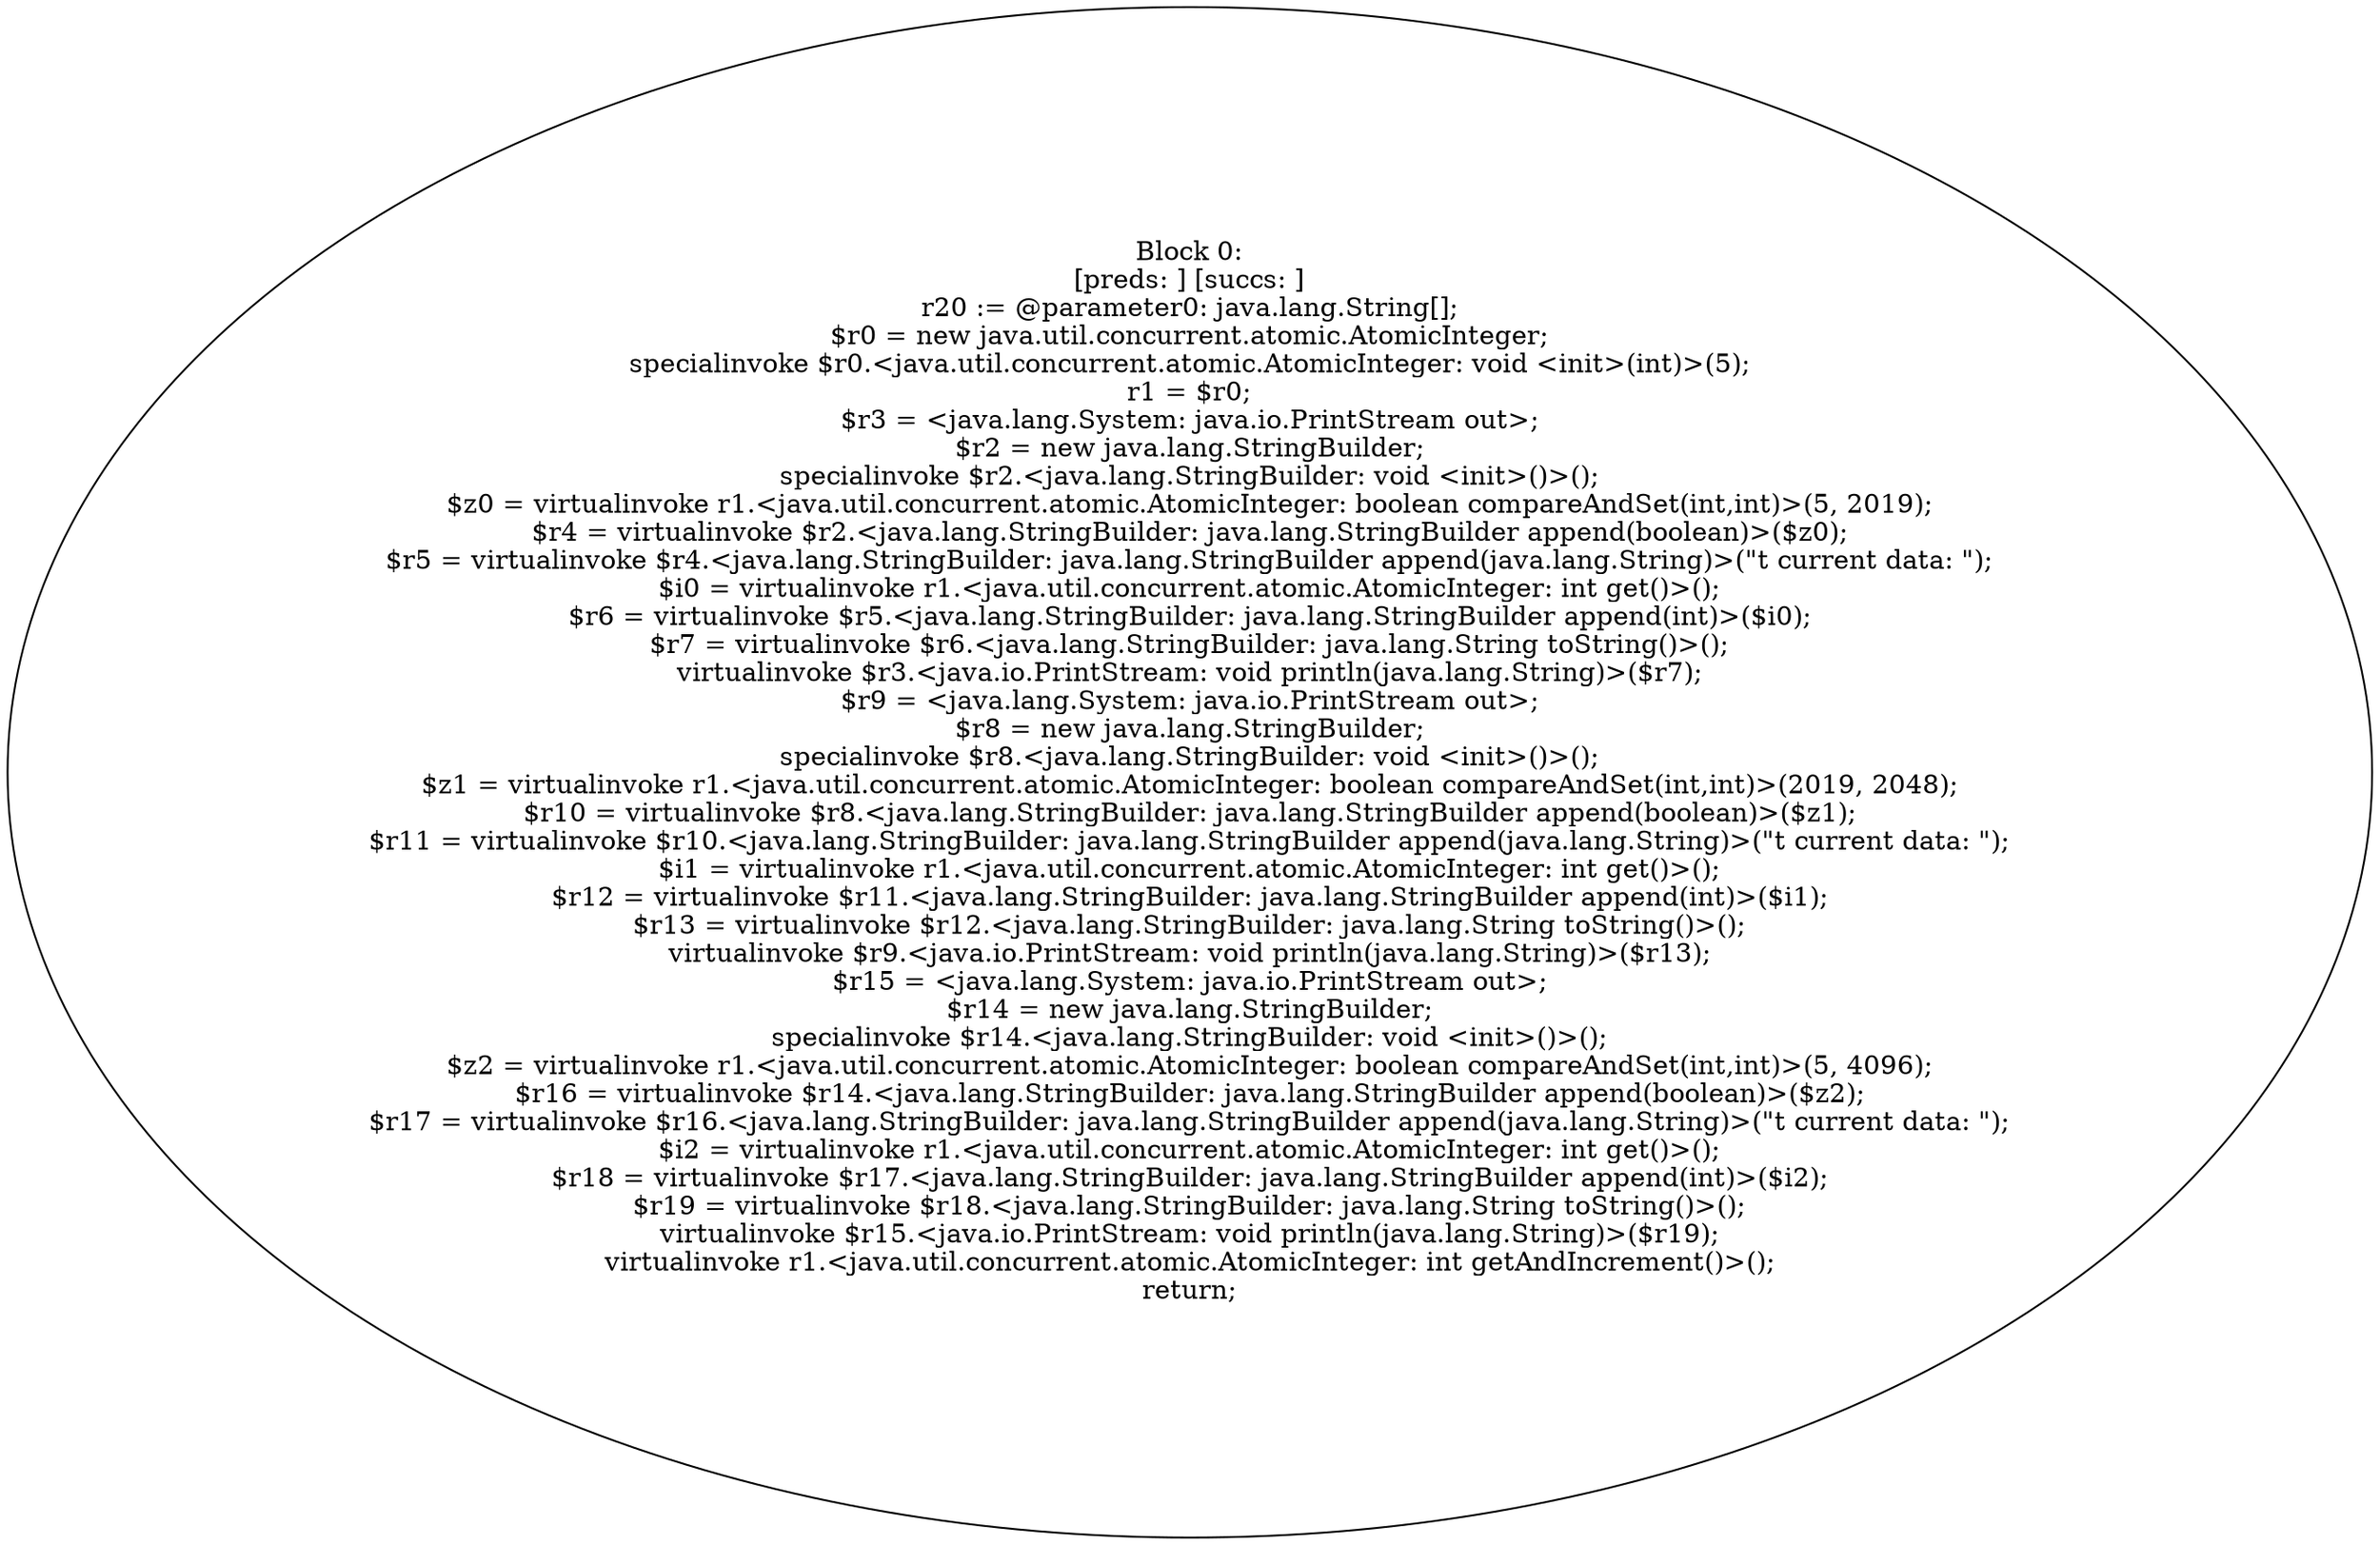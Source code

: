 digraph "unitGraph" {
    "Block 0:
[preds: ] [succs: ]
r20 := @parameter0: java.lang.String[];
$r0 = new java.util.concurrent.atomic.AtomicInteger;
specialinvoke $r0.<java.util.concurrent.atomic.AtomicInteger: void <init>(int)>(5);
r1 = $r0;
$r3 = <java.lang.System: java.io.PrintStream out>;
$r2 = new java.lang.StringBuilder;
specialinvoke $r2.<java.lang.StringBuilder: void <init>()>();
$z0 = virtualinvoke r1.<java.util.concurrent.atomic.AtomicInteger: boolean compareAndSet(int,int)>(5, 2019);
$r4 = virtualinvoke $r2.<java.lang.StringBuilder: java.lang.StringBuilder append(boolean)>($z0);
$r5 = virtualinvoke $r4.<java.lang.StringBuilder: java.lang.StringBuilder append(java.lang.String)>(\"\t current data: \");
$i0 = virtualinvoke r1.<java.util.concurrent.atomic.AtomicInteger: int get()>();
$r6 = virtualinvoke $r5.<java.lang.StringBuilder: java.lang.StringBuilder append(int)>($i0);
$r7 = virtualinvoke $r6.<java.lang.StringBuilder: java.lang.String toString()>();
virtualinvoke $r3.<java.io.PrintStream: void println(java.lang.String)>($r7);
$r9 = <java.lang.System: java.io.PrintStream out>;
$r8 = new java.lang.StringBuilder;
specialinvoke $r8.<java.lang.StringBuilder: void <init>()>();
$z1 = virtualinvoke r1.<java.util.concurrent.atomic.AtomicInteger: boolean compareAndSet(int,int)>(2019, 2048);
$r10 = virtualinvoke $r8.<java.lang.StringBuilder: java.lang.StringBuilder append(boolean)>($z1);
$r11 = virtualinvoke $r10.<java.lang.StringBuilder: java.lang.StringBuilder append(java.lang.String)>(\"\t current data: \");
$i1 = virtualinvoke r1.<java.util.concurrent.atomic.AtomicInteger: int get()>();
$r12 = virtualinvoke $r11.<java.lang.StringBuilder: java.lang.StringBuilder append(int)>($i1);
$r13 = virtualinvoke $r12.<java.lang.StringBuilder: java.lang.String toString()>();
virtualinvoke $r9.<java.io.PrintStream: void println(java.lang.String)>($r13);
$r15 = <java.lang.System: java.io.PrintStream out>;
$r14 = new java.lang.StringBuilder;
specialinvoke $r14.<java.lang.StringBuilder: void <init>()>();
$z2 = virtualinvoke r1.<java.util.concurrent.atomic.AtomicInteger: boolean compareAndSet(int,int)>(5, 4096);
$r16 = virtualinvoke $r14.<java.lang.StringBuilder: java.lang.StringBuilder append(boolean)>($z2);
$r17 = virtualinvoke $r16.<java.lang.StringBuilder: java.lang.StringBuilder append(java.lang.String)>(\"\t current data: \");
$i2 = virtualinvoke r1.<java.util.concurrent.atomic.AtomicInteger: int get()>();
$r18 = virtualinvoke $r17.<java.lang.StringBuilder: java.lang.StringBuilder append(int)>($i2);
$r19 = virtualinvoke $r18.<java.lang.StringBuilder: java.lang.String toString()>();
virtualinvoke $r15.<java.io.PrintStream: void println(java.lang.String)>($r19);
virtualinvoke r1.<java.util.concurrent.atomic.AtomicInteger: int getAndIncrement()>();
return;
"
}
